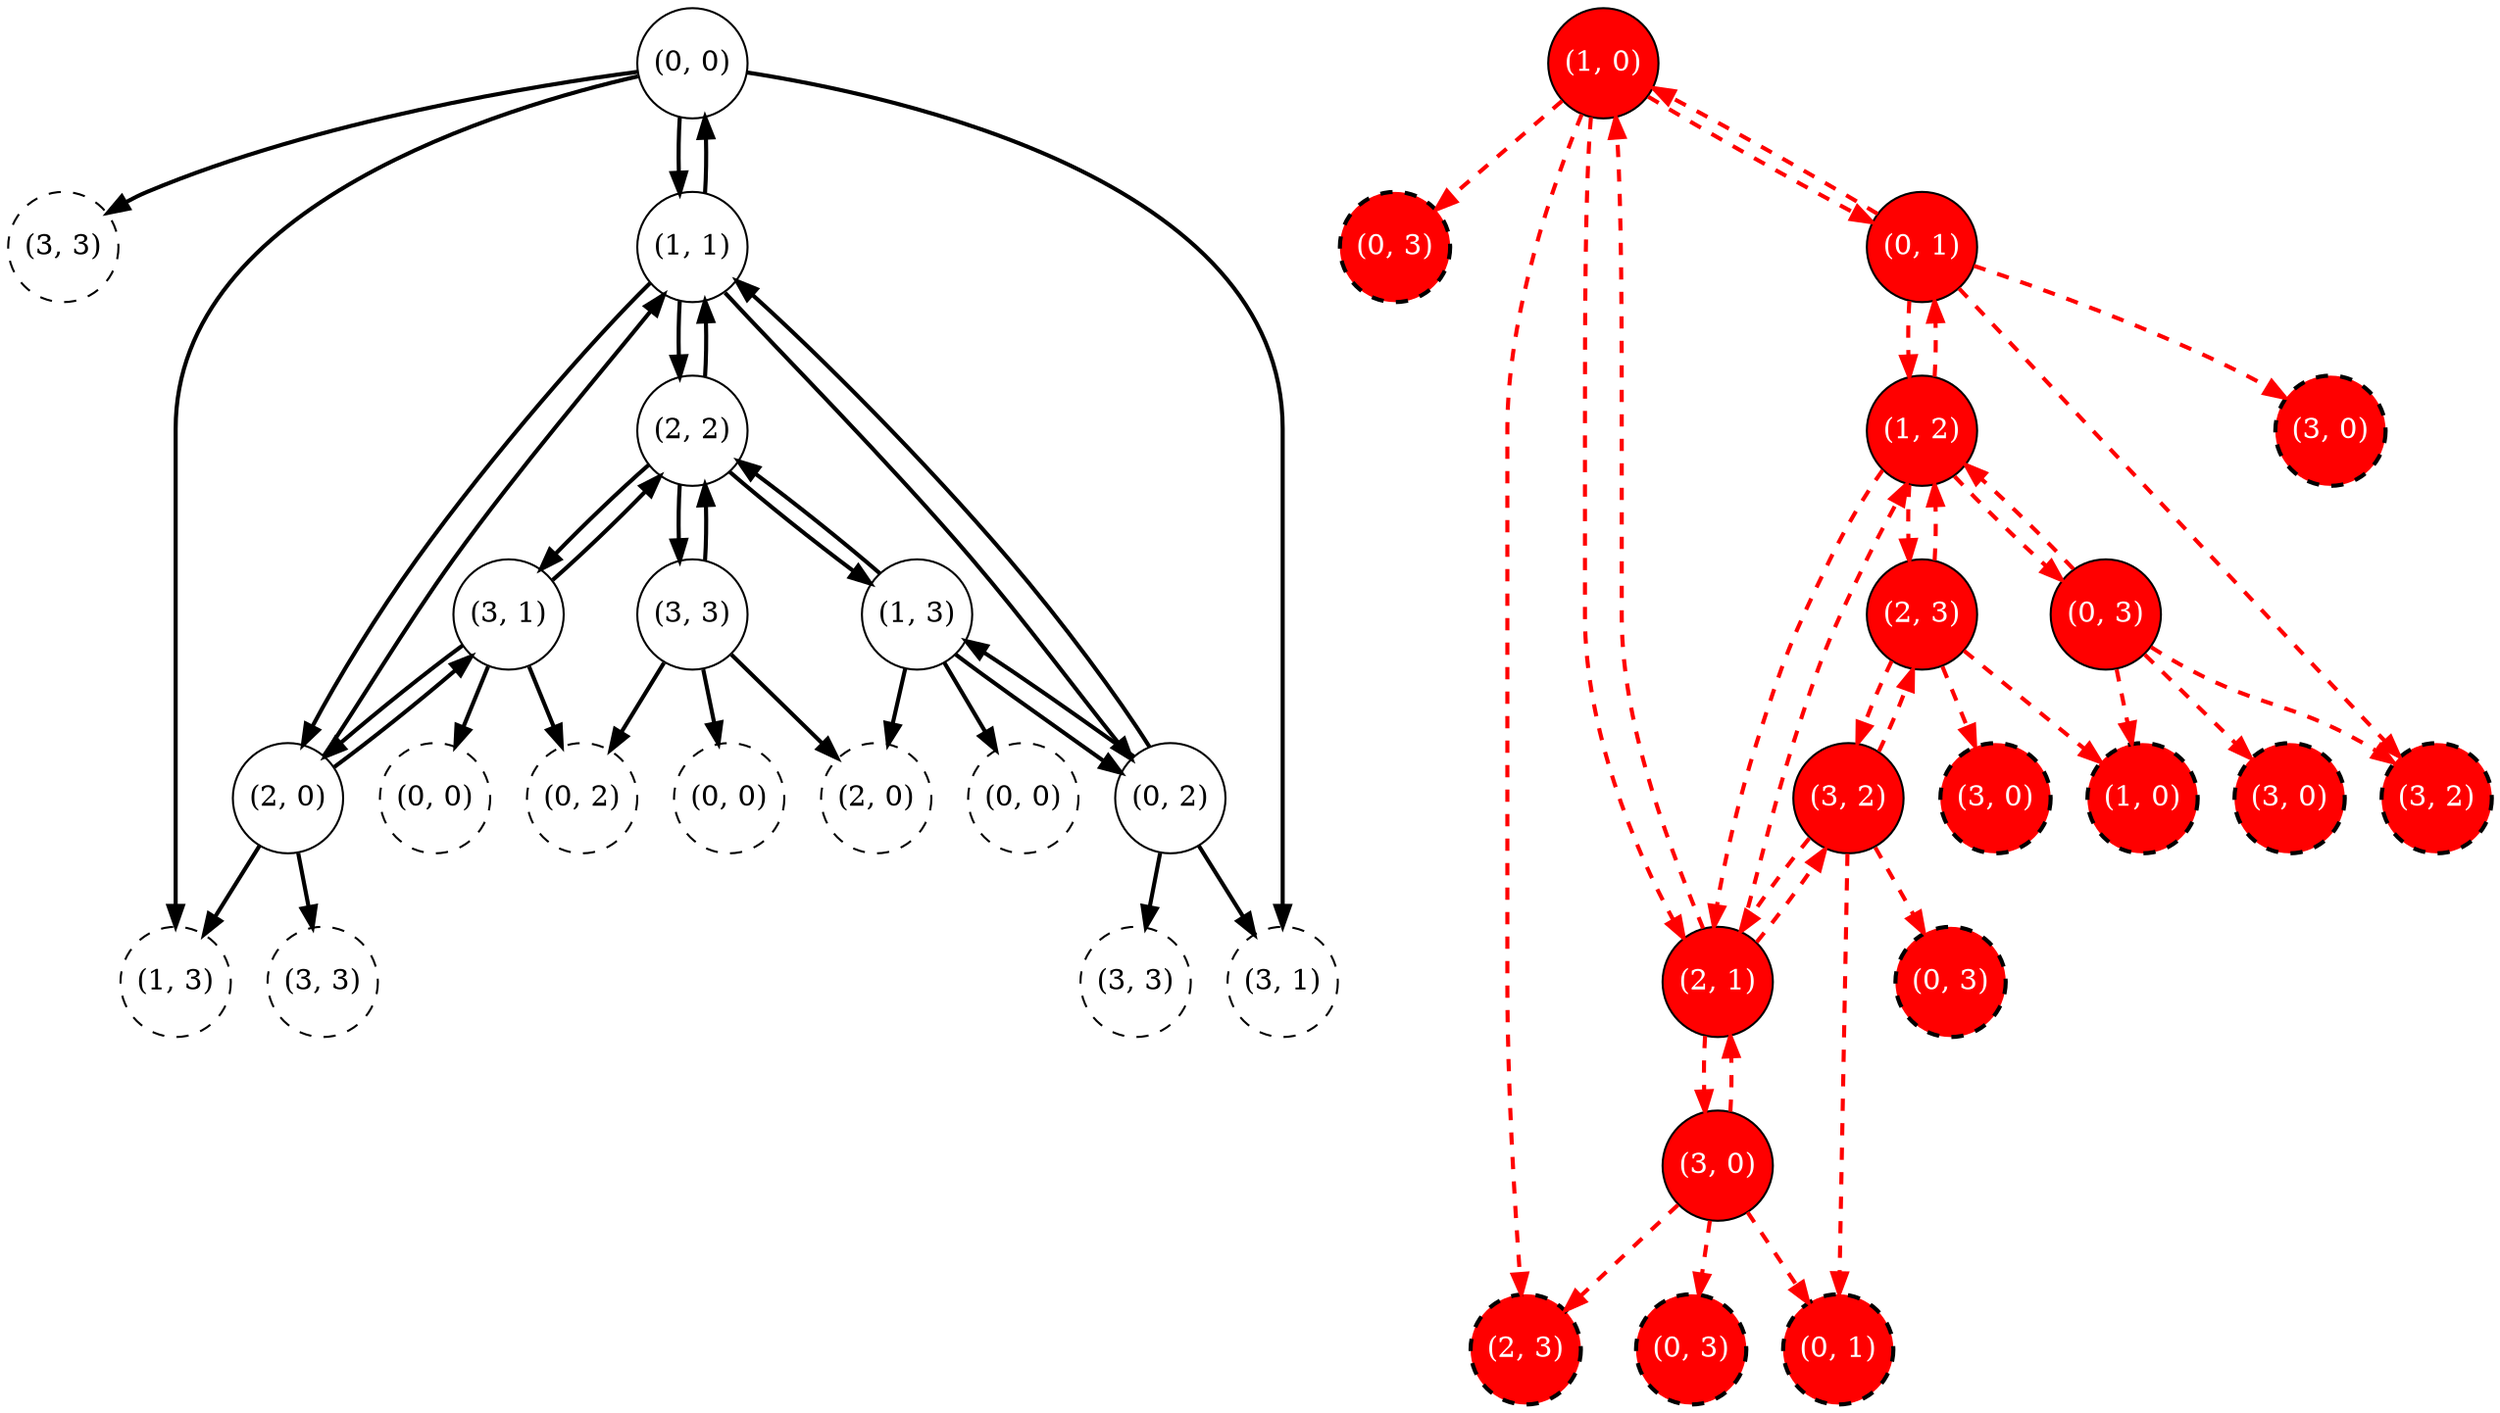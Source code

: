 digraph {
	"(-1, -1)" [pos="-1.75,-1.75!" width=0.75 height=0.75 fixedsize=True style="dashed" label="(3, 3)"]
	"(0, -1)" [pos="0.0,-1.75!" width=0.75 height=0.75 fixedsize=True style="dashed" label="(0, 3)" fontcolor="white" fillcolor="red" style="filled,dashed" penwidth=2]
	"(1, -1)" [pos="1.75,-1.75!" width=0.75 height=0.75 fixedsize=True style="dashed" label="(1, 3)"]
	"(2, -1)" [pos="3.5,-1.75!" width=0.75 height=0.75 fixedsize=True style="dashed" label="(2, 3)" fontcolor="white" fillcolor="red" style="filled,dashed" penwidth=2]
	"(3, -1)" [pos="5.25,-1.75!" width=0.75 height=0.75 fixedsize=True style="dashed" label="(3, 3)"]
	"(4, -1)" [pos="7.0,-1.75!" width=0.75 height=0.75 fixedsize=True style="dashed" label="(0, 3)" fontcolor="white" fillcolor="red" style="filled,dashed" penwidth=2]
	"(-1, 0)" [pos="-1.75,0.0!" width=0.75 height=0.75 fixedsize=True style="dashed" label="(3, 0)" fontcolor="white" fillcolor="red" style="filled,dashed" penwidth=2]
	"(0, 0)" [pos="0.0,0.0!" width=0.75 height=0.75 fixedsize=True]
	"(1, 0)" [pos="1.75,0.0!" width=0.75 height=0.75 fixedsize=True fontcolor="white" fillcolor="red" style="filled"]
	"(2, 0)" [pos="3.5,0.0!" width=0.75 height=0.75 fixedsize=True]
	"(3, 0)" [pos="5.25,0.0!" width=0.75 height=0.75 fixedsize=True fontcolor="white" fillcolor="red" style="filled"]
	"(4, 0)" [pos="7.0,0.0!" width=0.75 height=0.75 fixedsize=True style="dashed" label="(0, 0)"]
	"(-1, 1)" [pos="-1.75,1.75!" width=0.75 height=0.75 fixedsize=True style="dashed" label="(3, 1)"]
	"(0, 1)" [pos="0.0,1.75!" width=0.75 height=0.75 fixedsize=True fontcolor="white" fillcolor="red" style="filled"]
	"(1, 1)" [pos="1.75,1.75!" width=0.75 height=0.75 fixedsize=True]
	"(2, 1)" [pos="3.5,1.75!" width=0.75 height=0.75 fixedsize=True fontcolor="white" fillcolor="red" style="filled"]
	"(3, 1)" [pos="5.25,1.75!" width=0.75 height=0.75 fixedsize=True]
	"(4, 1)" [pos="7.0,1.75!" width=0.75 height=0.75 fixedsize=True style="dashed" label="(0, 1)" fontcolor="white" fillcolor="red" style="filled,dashed" penwidth=2]
	"(-1, 2)" [pos="-1.75,3.5!" width=0.75 height=0.75 fixedsize=True style="dashed" label="(3, 2)" fontcolor="white" fillcolor="red" style="filled,dashed" penwidth=2]
	"(0, 2)" [pos="0.0,3.5!" width=0.75 height=0.75 fixedsize=True]
	"(1, 2)" [pos="1.75,3.5!" width=0.75 height=0.75 fixedsize=True fontcolor="white" fillcolor="red" style="filled"]
	"(2, 2)" [pos="3.5,3.5!" width=0.75 height=0.75 fixedsize=True]
	"(3, 2)" [pos="5.25,3.5!" width=0.75 height=0.75 fixedsize=True fontcolor="white" fillcolor="red" style="filled"]
	"(4, 2)" [pos="7.0,3.5!" width=0.75 height=0.75 fixedsize=True style="dashed" label="(0, 2)"]
	"(-1, 3)" [pos="-1.75,5.25!" width=0.75 height=0.75 fixedsize=True style="dashed" label="(3, 3)"]
	"(0, 3)" [pos="0.0,5.25!" width=0.75 height=0.75 fixedsize=True fontcolor="white" fillcolor="red" style="filled"]
	"(1, 3)" [pos="1.75,5.25!" width=0.75 height=0.75 fixedsize=True]
	"(2, 3)" [pos="3.5,5.25!" width=0.75 height=0.75 fixedsize=True fontcolor="white" fillcolor="red" style="filled"]
	"(3, 3)" [pos="5.25,5.25!" width=0.75 height=0.75 fixedsize=True]
	"(4, 3)" [pos="7.0,5.25!" width=0.75 height=0.75 fixedsize=True style="dashed" label="(0, 3)" fontcolor="white" fillcolor="red" style="filled,dashed" penwidth=2]
	"(-1, 4)" [pos="-1.75,7.0!" width=0.75 height=0.75 fixedsize=True style="dashed" label="(3, 0)" fontcolor="white" fillcolor="red" style="filled,dashed" penwidth=2]
	"(0, 4)" [pos="0.0,7.0!" width=0.75 height=0.75 fixedsize=True style="dashed" label="(0, 0)"]
	"(1, 4)" [pos="1.75,7.0!" width=0.75 height=0.75 fixedsize=True style="dashed" label="(1, 0)" fontcolor="white" fillcolor="red" style="filled,dashed" penwidth=2]
	"(2, 4)" [pos="3.5,7.0!" width=0.75 height=0.75 fixedsize=True style="dashed" label="(2, 0)"]
	"(3, 4)" [pos="5.25,7.0!" width=0.75 height=0.75 fixedsize=True style="dashed" label="(3, 0)" fontcolor="white" fillcolor="red" style="filled,dashed" penwidth=2]
	"(4, 4)" [pos="7.0,7.0!" width=0.75 height=0.75 fixedsize=True style="dashed" label="(0, 0)"]

	 "(0, 0)" -> "(1, 1)"[ labeldistance=2 labelangle=-50 penwidth=2];
	 "(0, 0)" -> "(1, -1)"[ labeldistance=2 labelangle=-50 penwidth=2];
	 "(0, 0)" -> "(-1, 1)"[ labeldistance=2 labelangle=-50 penwidth=2];
	 "(0, 0)" -> "(-1, -1)"[ labeldistance=2 labelangle=-50 penwidth=2];
	 "(1, 0)" -> "(2, 1)"[ color="red" style="dashed" labeldistance=2 labelangle=-50 penwidth=2];
	 "(1, 0)" -> "(2, -1)"[ color="red" style="dashed" labeldistance=2 labelangle=-50 penwidth=2];
	 "(1, 0)" -> "(0, 1)"[ color="red" style="dashed" labeldistance=2 labelangle=-50 penwidth=2];
	 "(1, 0)" -> "(0, -1)"[ color="red" style="dashed" labeldistance=2 labelangle=-50 penwidth=2];
	 "(2, 0)" -> "(3, 1)"[ labeldistance=2 labelangle=-50 penwidth=2];
	 "(2, 0)" -> "(3, -1)"[ labeldistance=2 labelangle=-50 penwidth=2];
	 "(2, 0)" -> "(1, 1)"[ labeldistance=2 labelangle=-50 penwidth=2];
	 "(2, 0)" -> "(1, -1)"[ labeldistance=2 labelangle=-50 penwidth=2];
	 "(3, 0)" -> "(4, 1)"[ color="red" style="dashed" labeldistance=2 labelangle=-50 penwidth=2];
	 "(3, 0)" -> "(4, -1)"[ color="red" style="dashed" labeldistance=2 labelangle=-50 penwidth=2];
	 "(3, 0)" -> "(2, 1)"[ color="red" style="dashed" labeldistance=2 labelangle=-50 penwidth=2];
	 "(3, 0)" -> "(2, -1)"[ color="red" style="dashed" labeldistance=2 labelangle=-50 penwidth=2];
	 "(0, 1)" -> "(1, 2)"[ color="red" style="dashed" labeldistance=2 labelangle=-50 penwidth=2];
	 "(0, 1)" -> "(1, 0)"[ color="red" style="dashed" labeldistance=2 labelangle=-50 penwidth=2];
	 "(0, 1)" -> "(-1, 2)"[ color="red" style="dashed" labeldistance=2 labelangle=-50 penwidth=2];
	 "(0, 1)" -> "(-1, 0)"[ color="red" style="dashed" labeldistance=2 labelangle=-50 penwidth=2];
	 "(1, 1)" -> "(2, 2)"[ labeldistance=2 labelangle=-50 penwidth=2];
	 "(1, 1)" -> "(2, 0)"[ labeldistance=2 labelangle=-50 penwidth=2];
	 "(1, 1)" -> "(0, 2)"[ labeldistance=2 labelangle=-50 penwidth=2];
	 "(1, 1)" -> "(0, 0)"[ labeldistance=2 labelangle=-50 penwidth=2];
	 "(2, 1)" -> "(3, 2)"[ color="red" style="dashed" labeldistance=2 labelangle=-50 penwidth=2];
	 "(2, 1)" -> "(3, 0)"[ color="red" style="dashed" labeldistance=2 labelangle=-50 penwidth=2];
	 "(2, 1)" -> "(1, 2)"[ color="red" style="dashed" labeldistance=2 labelangle=-50 penwidth=2];
	 "(2, 1)" -> "(1, 0)"[ color="red" style="dashed" labeldistance=2 labelangle=-50 penwidth=2];
	 "(3, 1)" -> "(4, 2)"[ labeldistance=2 labelangle=-50 penwidth=2];
	 "(3, 1)" -> "(4, 0)"[ labeldistance=2 labelangle=-50 penwidth=2];
	 "(3, 1)" -> "(2, 2)"[ labeldistance=2 labelangle=-50 penwidth=2];
	 "(3, 1)" -> "(2, 0)"[ labeldistance=2 labelangle=-50 penwidth=2];
	 "(0, 2)" -> "(1, 3)"[ labeldistance=2 labelangle=-50 penwidth=2];
	 "(0, 2)" -> "(1, 1)"[ labeldistance=2 labelangle=-50 penwidth=2];
	 "(0, 2)" -> "(-1, 3)"[ labeldistance=2 labelangle=-50 penwidth=2];
	 "(0, 2)" -> "(-1, 1)"[ labeldistance=2 labelangle=-50 penwidth=2];
	 "(1, 2)" -> "(2, 3)"[ color="red" style="dashed" labeldistance=2 labelangle=-50 penwidth=2];
	 "(1, 2)" -> "(2, 1)"[ color="red" style="dashed" labeldistance=2 labelangle=-50 penwidth=2];
	 "(1, 2)" -> "(0, 3)"[ color="red" style="dashed" labeldistance=2 labelangle=-50 penwidth=2];
	 "(1, 2)" -> "(0, 1)"[ color="red" style="dashed" labeldistance=2 labelangle=-50 penwidth=2];
	 "(2, 2)" -> "(3, 3)"[ labeldistance=2 labelangle=-50 penwidth=2];
	 "(2, 2)" -> "(3, 1)"[ labeldistance=2 labelangle=-50 penwidth=2];
	 "(2, 2)" -> "(1, 3)"[ labeldistance=2 labelangle=-50 penwidth=2];
	 "(2, 2)" -> "(1, 1)"[ labeldistance=2 labelangle=-50 penwidth=2];
	 "(3, 2)" -> "(4, 3)"[ color="red" style="dashed" labeldistance=2 labelangle=-50 penwidth=2];
	 "(3, 2)" -> "(4, 1)"[ color="red" style="dashed" labeldistance=2 labelangle=-50 penwidth=2];
	 "(3, 2)" -> "(2, 3)"[ color="red" style="dashed" labeldistance=2 labelangle=-50 penwidth=2];
	 "(3, 2)" -> "(2, 1)"[ color="red" style="dashed" labeldistance=2 labelangle=-50 penwidth=2];
	 "(0, 3)" -> "(1, 4)"[ color="red" style="dashed" labeldistance=2 labelangle=-50 penwidth=2];
	 "(0, 3)" -> "(1, 2)"[ color="red" style="dashed" labeldistance=2 labelangle=-50 penwidth=2];
	 "(0, 3)" -> "(-1, 4)"[ color="red" style="dashed" labeldistance=2 labelangle=-50 penwidth=2];
	 "(0, 3)" -> "(-1, 2)"[ color="red" style="dashed" labeldistance=2 labelangle=-50 penwidth=2];
	 "(1, 3)" -> "(2, 4)"[ labeldistance=2 labelangle=-50 penwidth=2];
	 "(1, 3)" -> "(2, 2)"[ labeldistance=2 labelangle=-50 penwidth=2];
	 "(1, 3)" -> "(0, 4)"[ labeldistance=2 labelangle=-50 penwidth=2];
	 "(1, 3)" -> "(0, 2)"[ labeldistance=2 labelangle=-50 penwidth=2];
	 "(2, 3)" -> "(3, 4)"[ color="red" style="dashed" labeldistance=2 labelangle=-50 penwidth=2];
	 "(2, 3)" -> "(3, 2)"[ color="red" style="dashed" labeldistance=2 labelangle=-50 penwidth=2];
	 "(2, 3)" -> "(1, 4)"[ color="red" style="dashed" labeldistance=2 labelangle=-50 penwidth=2];
	 "(2, 3)" -> "(1, 2)"[ color="red" style="dashed" labeldistance=2 labelangle=-50 penwidth=2];
	 "(3, 3)" -> "(4, 4)"[ labeldistance=2 labelangle=-50 penwidth=2];
	 "(3, 3)" -> "(4, 2)"[ labeldistance=2 labelangle=-50 penwidth=2];
	 "(3, 3)" -> "(2, 4)"[ labeldistance=2 labelangle=-50 penwidth=2];
	 "(3, 3)" -> "(2, 2)"[ labeldistance=2 labelangle=-50 penwidth=2];
}
